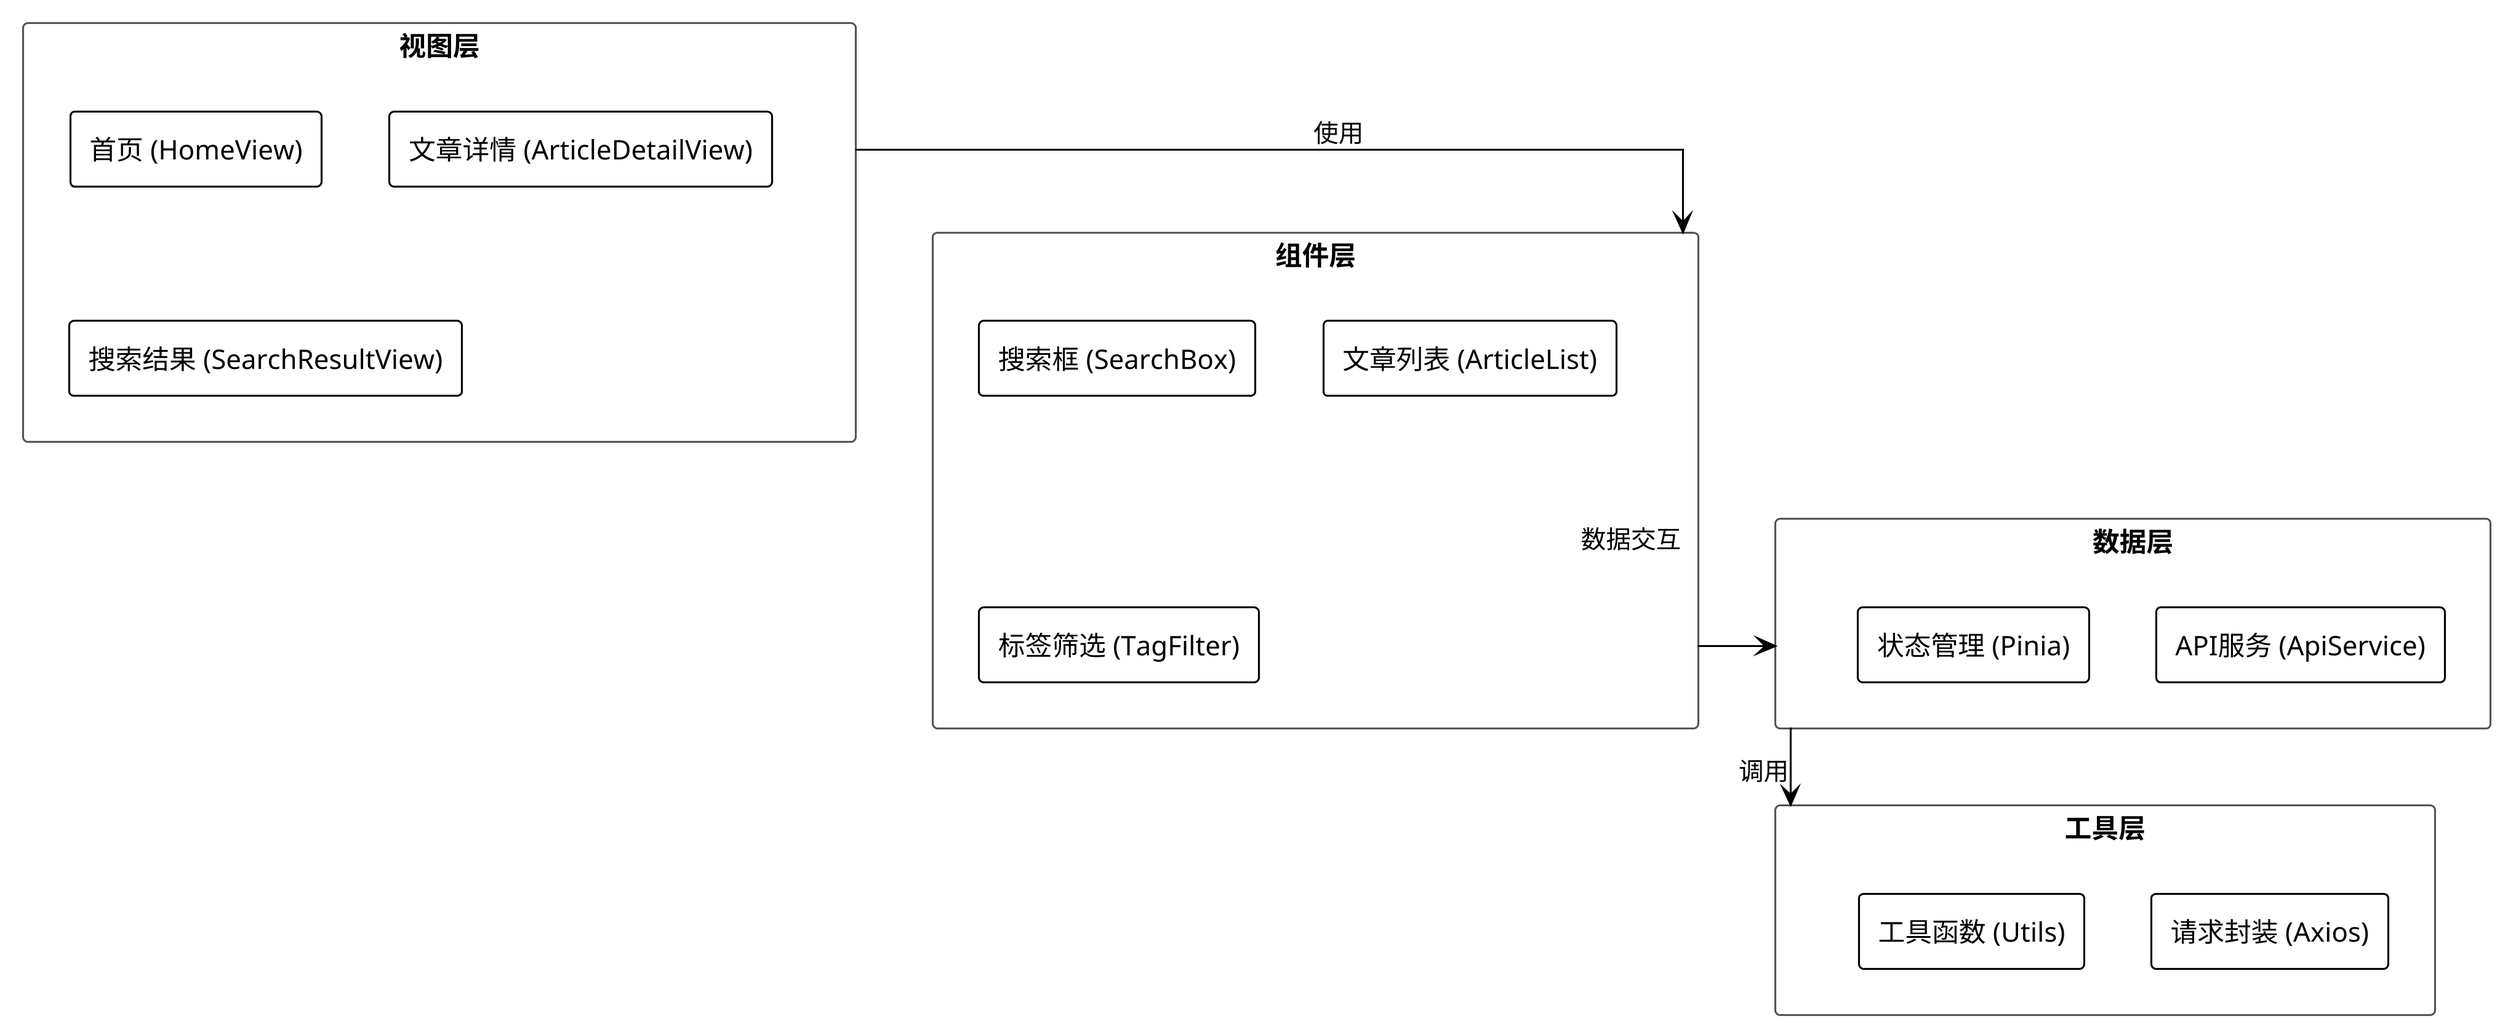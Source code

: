 @startuml frontend-architecture
!theme plain
skinparam dpi 300
skinparam defaultTextAlignment center
skinparam shadowing false
skinparam linetype ortho
skinparam ArrowColor black
skinparam ArrowThickness 1
skinparam packageStyle rectangle
skinparam packageBorderColor #555555
skinparam packageFontColor #555555
skinparam packageBackgroundColor transparent

' 定义包
package "视图层" as views {
  rectangle "首页 (HomeView)" as hv
  rectangle "文章详情 (ArticleDetailView)" as adv
  rectangle "搜索结果 (SearchResultView)" as srv
}

package "组件层" as components {
  rectangle "搜索框 (SearchBox)" as sb
  rectangle "文章列表 (ArticleList)" as al
  rectangle "标签筛选 (TagFilter)" as tf
}

package "数据层" as data {
  rectangle "API服务 (ApiService)" as api
  rectangle "状态管理 (Pinia)" as sm
}

package "工具层" as utils {
  rectangle "请求封装 (Axios)" as rw
  rectangle "工具函数 (Utils)" as tools
}

' 定义关系
views --> components : 使用
components --> data : 数据交互
data --> utils : 调用

@enduml 